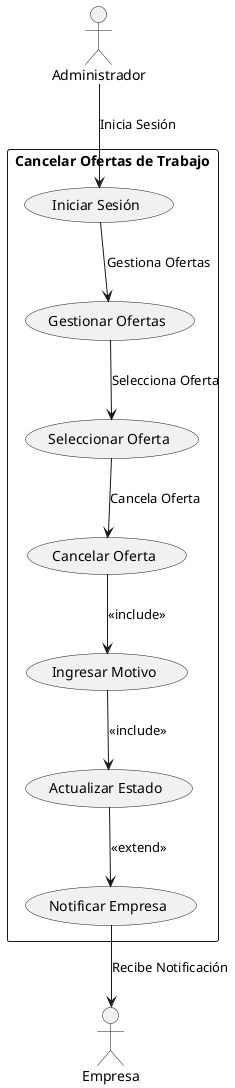 @startuml

' Diagrama de Contexto: Cancelar oferta de trabajo
rectangle "Cancelar Ofertas de Trabajo" {
    usecase "Iniciar Sesión" as IS
    usecase "Gestionar Ofertas" as GO
    usecase "Seleccionar Oferta" as SO
    usecase "Cancelar Oferta" as CO
    usecase "Ingresar Motivo" as IM
    usecase "Actualizar Estado" as AE
    usecase "Notificar Empresa" as NE
}

actor Administrador as ADM
actor Empresa as EMP

ADM --> IS : "Inicia Sesión"
IS --> GO : "Gestiona Ofertas"
GO --> SO : "Selecciona Oferta"
SO --> CO : "Cancela Oferta"
CO --> IM : <<include>>
IM --> AE : <<include>>
AE --> NE : <<extend>>
NE --> EMP : "Recibe Notificación"

@enduml

